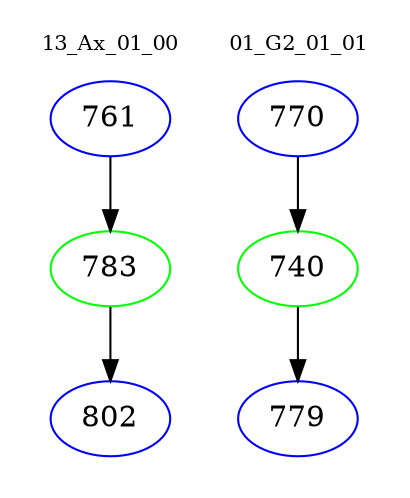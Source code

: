 digraph{
subgraph cluster_0 {
color = white
label = "13_Ax_01_00";
fontsize=10;
T0_761 [label="761", color="blue"]
T0_761 -> T0_783 [color="black"]
T0_783 [label="783", color="green"]
T0_783 -> T0_802 [color="black"]
T0_802 [label="802", color="blue"]
}
subgraph cluster_1 {
color = white
label = "01_G2_01_01";
fontsize=10;
T1_770 [label="770", color="blue"]
T1_770 -> T1_740 [color="black"]
T1_740 [label="740", color="green"]
T1_740 -> T1_779 [color="black"]
T1_779 [label="779", color="blue"]
}
}
